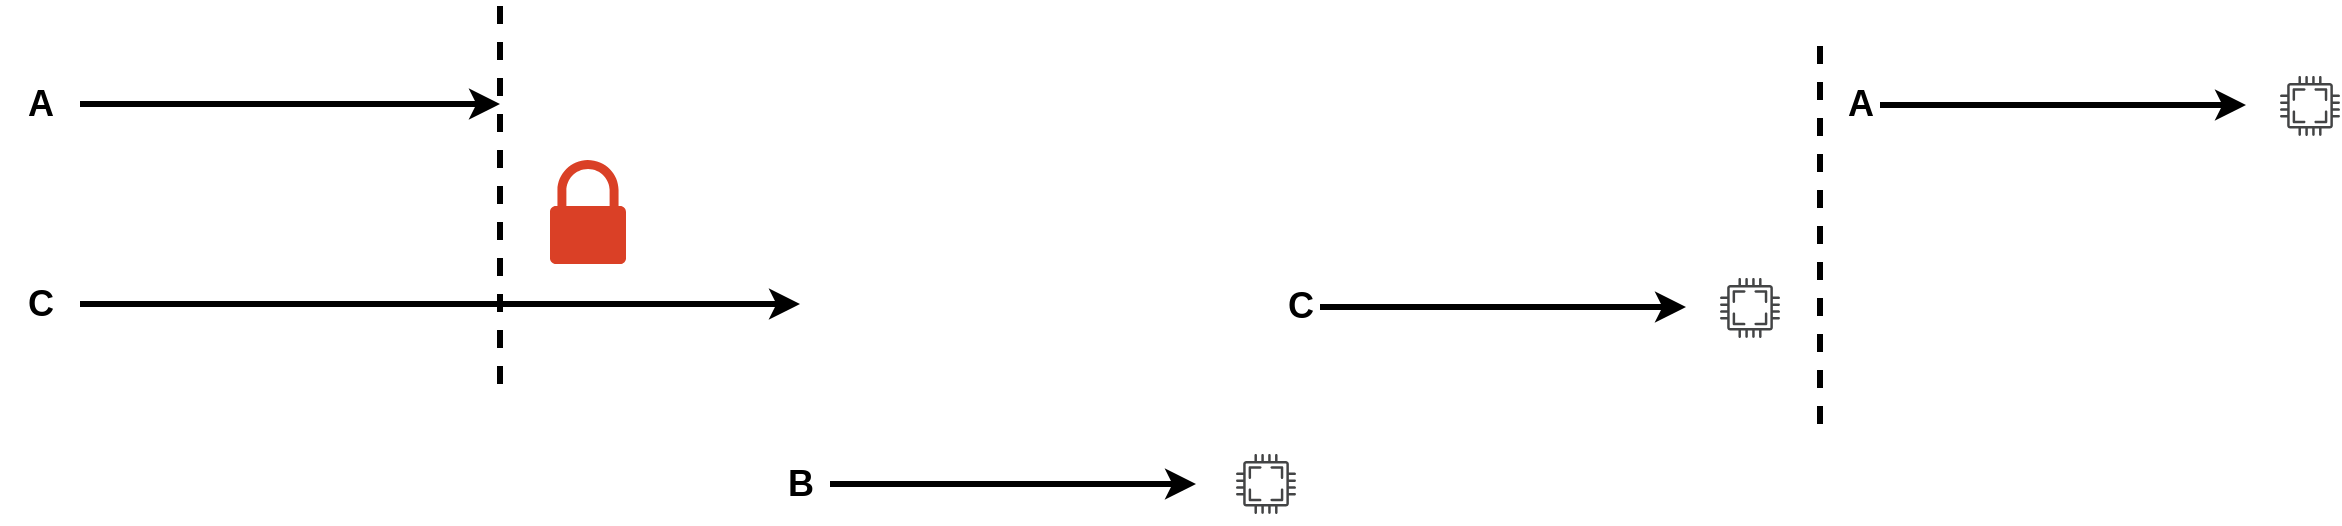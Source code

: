 <mxfile version="20.2.0" type="github">
  <diagram id="hYlcmy6c8dXRmWhUf2at" name="第 1 页">
    <mxGraphModel dx="985" dy="643" grid="1" gridSize="10" guides="1" tooltips="1" connect="1" arrows="1" fold="1" page="1" pageScale="1" pageWidth="827" pageHeight="1169" math="0" shadow="0">
      <root>
        <mxCell id="0" />
        <mxCell id="1" parent="0" />
        <mxCell id="xWPV69V3VC__5-lIbdG3-1" value="" style="endArrow=classic;html=1;rounded=0;strokeWidth=3;" edge="1" parent="1">
          <mxGeometry width="50" height="50" relative="1" as="geometry">
            <mxPoint x="160" y="160" as="sourcePoint" />
            <mxPoint x="370" y="160" as="targetPoint" />
          </mxGeometry>
        </mxCell>
        <mxCell id="xWPV69V3VC__5-lIbdG3-2" value="" style="endArrow=classic;html=1;rounded=0;strokeWidth=3;" edge="1" parent="1">
          <mxGeometry width="50" height="50" relative="1" as="geometry">
            <mxPoint x="160" y="260" as="sourcePoint" />
            <mxPoint x="520" y="260" as="targetPoint" />
          </mxGeometry>
        </mxCell>
        <mxCell id="xWPV69V3VC__5-lIbdG3-3" value="" style="endArrow=classic;html=1;rounded=0;strokeWidth=3;" edge="1" parent="1">
          <mxGeometry width="50" height="50" relative="1" as="geometry">
            <mxPoint x="535" y="350" as="sourcePoint" />
            <mxPoint x="718" y="350" as="targetPoint" />
          </mxGeometry>
        </mxCell>
        <mxCell id="xWPV69V3VC__5-lIbdG3-6" value="&lt;b style=&quot;font-size: 18px;&quot;&gt;A&lt;/b&gt;" style="text;html=1;align=center;verticalAlign=middle;resizable=0;points=[];autosize=1;strokeColor=none;fillColor=none;" vertex="1" parent="1">
          <mxGeometry x="120" y="140" width="40" height="40" as="geometry" />
        </mxCell>
        <mxCell id="xWPV69V3VC__5-lIbdG3-7" value="&lt;font style=&quot;font-size: 18px;&quot;&gt;&lt;b&gt;C&lt;/b&gt;&lt;/font&gt;" style="text;html=1;align=center;verticalAlign=middle;resizable=0;points=[];autosize=1;strokeColor=none;fillColor=none;strokeWidth=7;" vertex="1" parent="1">
          <mxGeometry x="120" y="240" width="40" height="40" as="geometry" />
        </mxCell>
        <mxCell id="xWPV69V3VC__5-lIbdG3-8" value="&lt;b&gt;B&lt;/b&gt;" style="text;html=1;align=center;verticalAlign=middle;resizable=0;points=[];autosize=1;strokeColor=none;fillColor=none;fontSize=18;" vertex="1" parent="1">
          <mxGeometry x="500" y="330" width="40" height="40" as="geometry" />
        </mxCell>
        <mxCell id="xWPV69V3VC__5-lIbdG3-12" value="" style="endArrow=none;html=1;rounded=0;fontSize=18;strokeWidth=3;dashed=1;" edge="1" parent="1">
          <mxGeometry width="50" height="50" relative="1" as="geometry">
            <mxPoint x="370" y="300" as="sourcePoint" />
            <mxPoint x="370" y="110" as="targetPoint" />
          </mxGeometry>
        </mxCell>
        <mxCell id="xWPV69V3VC__5-lIbdG3-13" value="" style="sketch=0;pointerEvents=1;shadow=0;dashed=0;html=1;strokeColor=none;labelPosition=center;verticalLabelPosition=bottom;verticalAlign=top;outlineConnect=0;align=center;shape=mxgraph.office.security.lock_protected;fillColor=#DA4026;fontSize=18;" vertex="1" parent="1">
          <mxGeometry x="395" y="188" width="38" height="52" as="geometry" />
        </mxCell>
        <mxCell id="xWPV69V3VC__5-lIbdG3-14" value="" style="endArrow=none;html=1;rounded=0;fontSize=18;strokeWidth=3;dashed=1;" edge="1" parent="1">
          <mxGeometry width="50" height="50" relative="1" as="geometry">
            <mxPoint x="1030" y="320" as="sourcePoint" />
            <mxPoint x="1030" y="130" as="targetPoint" />
          </mxGeometry>
        </mxCell>
        <mxCell id="xWPV69V3VC__5-lIbdG3-15" value="" style="endArrow=classic;html=1;rounded=0;strokeWidth=3;" edge="1" parent="1">
          <mxGeometry width="50" height="50" relative="1" as="geometry">
            <mxPoint x="1060" y="160.5" as="sourcePoint" />
            <mxPoint x="1243" y="160.5" as="targetPoint" />
          </mxGeometry>
        </mxCell>
        <mxCell id="xWPV69V3VC__5-lIbdG3-16" value="&lt;b style=&quot;font-size: 18px;&quot;&gt;A&lt;/b&gt;" style="text;html=1;align=center;verticalAlign=middle;resizable=0;points=[];autosize=1;strokeColor=none;fillColor=none;" vertex="1" parent="1">
          <mxGeometry x="1030" y="140" width="40" height="40" as="geometry" />
        </mxCell>
        <mxCell id="xWPV69V3VC__5-lIbdG3-19" value="" style="sketch=0;pointerEvents=1;shadow=0;dashed=0;html=1;strokeColor=none;fillColor=#434445;aspect=fixed;labelPosition=center;verticalLabelPosition=bottom;verticalAlign=top;align=center;outlineConnect=0;shape=mxgraph.vvd.cpu;fontSize=18;" vertex="1" parent="1">
          <mxGeometry x="738" y="335" width="30" height="30" as="geometry" />
        </mxCell>
        <mxCell id="xWPV69V3VC__5-lIbdG3-20" value="" style="sketch=0;pointerEvents=1;shadow=0;dashed=0;html=1;strokeColor=none;fillColor=#434445;aspect=fixed;labelPosition=center;verticalLabelPosition=bottom;verticalAlign=top;align=center;outlineConnect=0;shape=mxgraph.vvd.cpu;fontSize=18;" vertex="1" parent="1">
          <mxGeometry x="1260" y="146" width="30" height="30" as="geometry" />
        </mxCell>
        <mxCell id="xWPV69V3VC__5-lIbdG3-25" value="&lt;span style=&quot;font-size: 18px;&quot;&gt;&lt;b&gt;C&lt;/b&gt;&lt;/span&gt;" style="text;html=1;align=center;verticalAlign=middle;resizable=0;points=[];autosize=1;strokeColor=none;fillColor=none;" vertex="1" parent="1">
          <mxGeometry x="750" y="241" width="40" height="40" as="geometry" />
        </mxCell>
        <mxCell id="xWPV69V3VC__5-lIbdG3-26" value="" style="endArrow=classic;html=1;rounded=0;strokeWidth=3;" edge="1" parent="1">
          <mxGeometry width="50" height="50" relative="1" as="geometry">
            <mxPoint x="780" y="261.5" as="sourcePoint" />
            <mxPoint x="963" y="261.5" as="targetPoint" />
          </mxGeometry>
        </mxCell>
        <mxCell id="xWPV69V3VC__5-lIbdG3-27" value="" style="sketch=0;pointerEvents=1;shadow=0;dashed=0;html=1;strokeColor=none;fillColor=#434445;aspect=fixed;labelPosition=center;verticalLabelPosition=bottom;verticalAlign=top;align=center;outlineConnect=0;shape=mxgraph.vvd.cpu;fontSize=18;" vertex="1" parent="1">
          <mxGeometry x="980" y="247" width="30" height="30" as="geometry" />
        </mxCell>
        <mxCell id="xWPV69V3VC__5-lIbdG3-28" value="" style="shape=image;html=1;verticalAlign=top;verticalLabelPosition=bottom;labelBackgroundColor=#ffffff;imageAspect=0;aspect=fixed;image=https://cdn4.iconfinder.com/data/icons/essentials-72/24/030_-_Unlock-128.png;fontSize=18;strokeColor=#FF3333;strokeWidth=2;fillColor=none;" vertex="1" parent="1">
          <mxGeometry x="972.5" y="191.5" width="45" height="45" as="geometry" />
        </mxCell>
      </root>
    </mxGraphModel>
  </diagram>
</mxfile>

